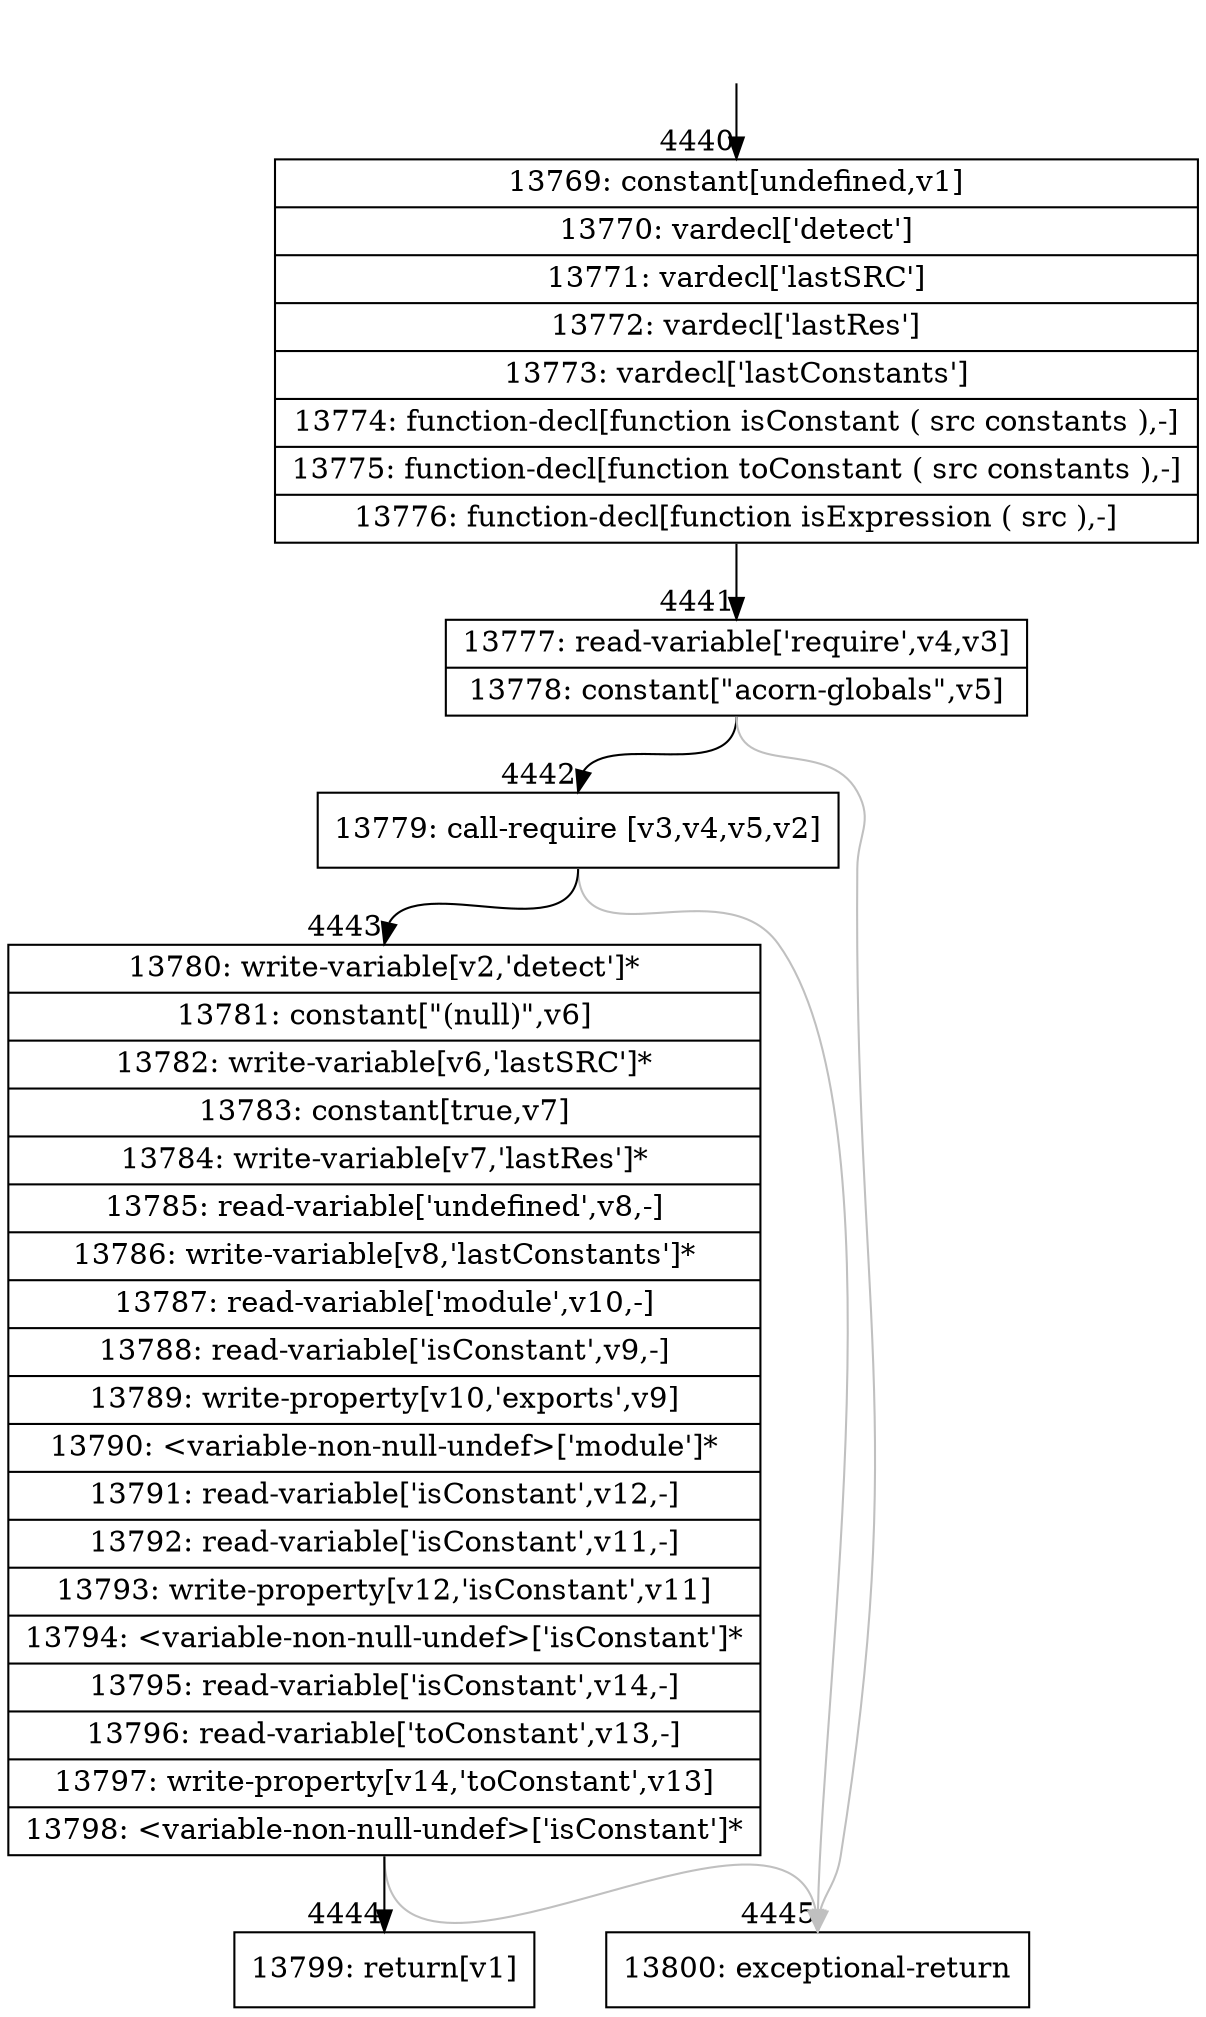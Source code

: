 digraph {
rankdir="TD"
BB_entry258[shape=none,label=""];
BB_entry258 -> BB4440 [tailport=s, headport=n, headlabel="    4440"]
BB4440 [shape=record label="{13769: constant[undefined,v1]|13770: vardecl['detect']|13771: vardecl['lastSRC']|13772: vardecl['lastRes']|13773: vardecl['lastConstants']|13774: function-decl[function isConstant ( src constants ),-]|13775: function-decl[function toConstant ( src constants ),-]|13776: function-decl[function isExpression ( src ),-]}" ] 
BB4440 -> BB4441 [tailport=s, headport=n, headlabel="      4441"]
BB4441 [shape=record label="{13777: read-variable['require',v4,v3]|13778: constant[\"acorn-globals\",v5]}" ] 
BB4441 -> BB4442 [tailport=s, headport=n, headlabel="      4442"]
BB4441 -> BB4445 [tailport=s, headport=n, color=gray, headlabel="      4445"]
BB4442 [shape=record label="{13779: call-require [v3,v4,v5,v2]}" ] 
BB4442 -> BB4443 [tailport=s, headport=n, headlabel="      4443"]
BB4442 -> BB4445 [tailport=s, headport=n, color=gray]
BB4443 [shape=record label="{13780: write-variable[v2,'detect']*|13781: constant[\"(null)\",v6]|13782: write-variable[v6,'lastSRC']*|13783: constant[true,v7]|13784: write-variable[v7,'lastRes']*|13785: read-variable['undefined',v8,-]|13786: write-variable[v8,'lastConstants']*|13787: read-variable['module',v10,-]|13788: read-variable['isConstant',v9,-]|13789: write-property[v10,'exports',v9]|13790: \<variable-non-null-undef\>['module']*|13791: read-variable['isConstant',v12,-]|13792: read-variable['isConstant',v11,-]|13793: write-property[v12,'isConstant',v11]|13794: \<variable-non-null-undef\>['isConstant']*|13795: read-variable['isConstant',v14,-]|13796: read-variable['toConstant',v13,-]|13797: write-property[v14,'toConstant',v13]|13798: \<variable-non-null-undef\>['isConstant']*}" ] 
BB4443 -> BB4444 [tailport=s, headport=n, headlabel="      4444"]
BB4443 -> BB4445 [tailport=s, headport=n, color=gray]
BB4444 [shape=record label="{13799: return[v1]}" ] 
BB4445 [shape=record label="{13800: exceptional-return}" ] 
//#$~ 4449
}
